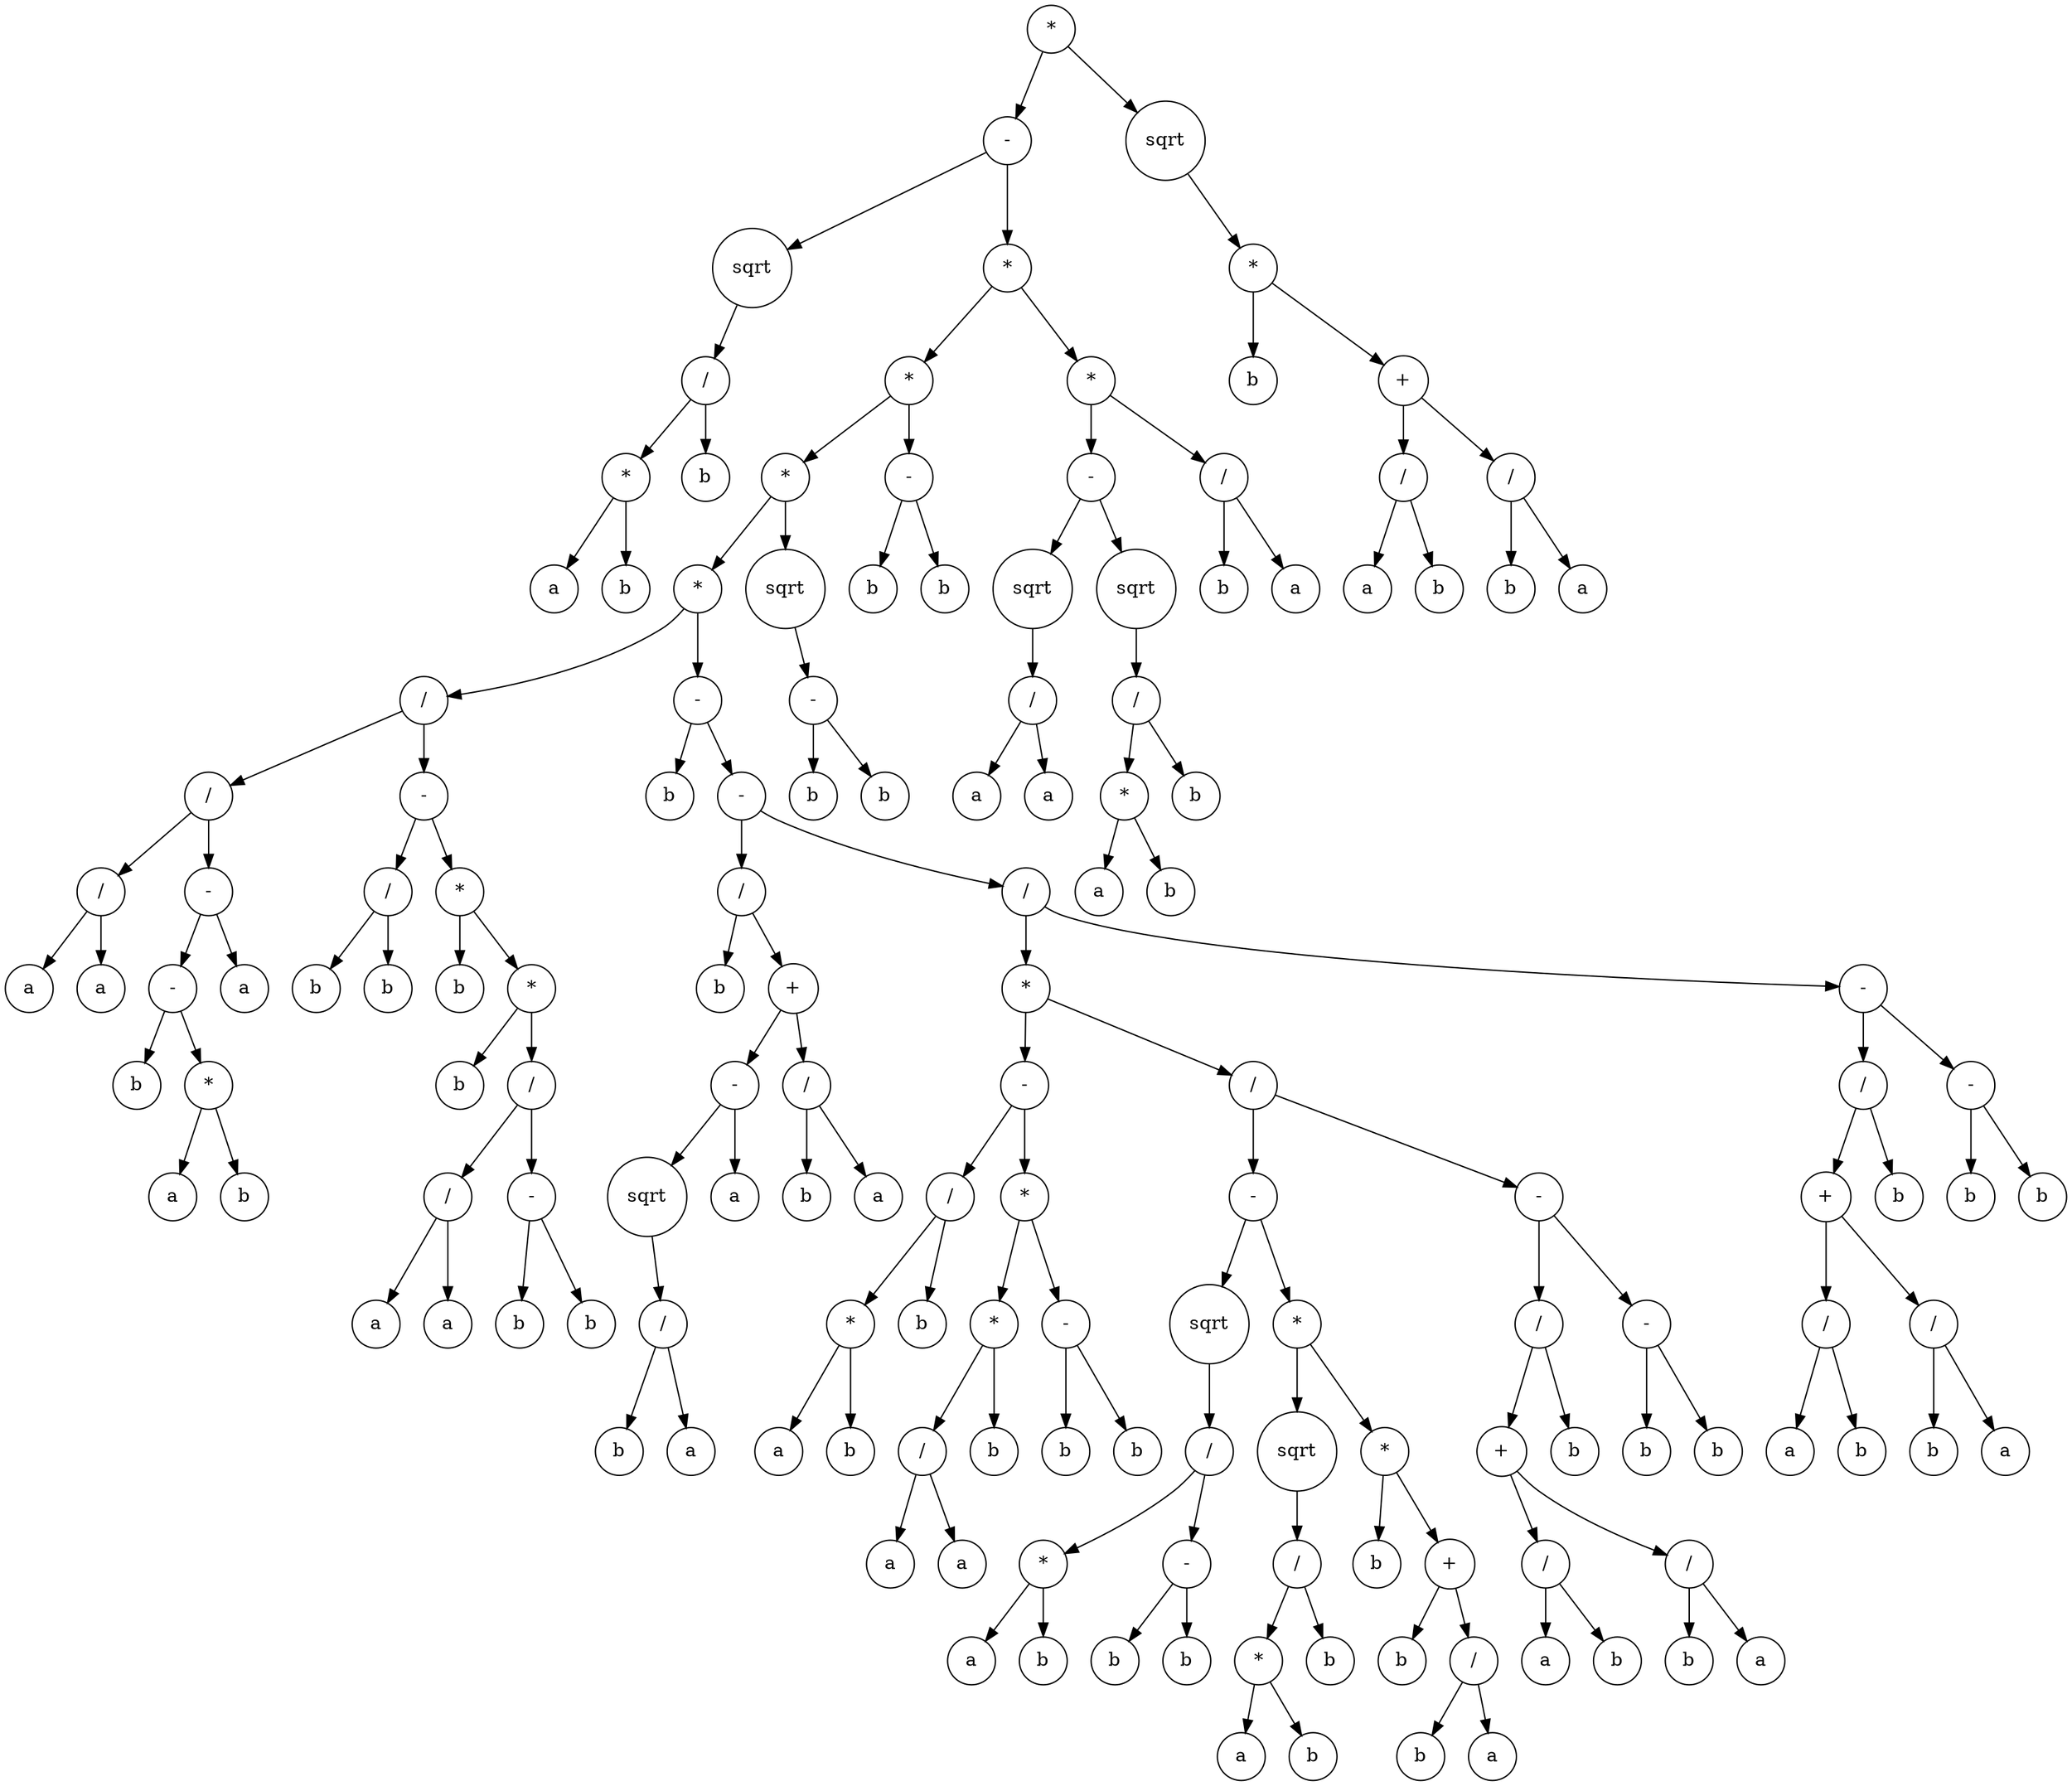 digraph g {
graph [ordering=out];
node [shape=circle];
n[label = "*"];
n0[label = "-"];
n00[label = "sqrt"];
n000[label = "/"];
n0000[label = "*"];
n00000[label = "a"];
n0000 -> n00000;
n00001[label = "b"];
n0000 -> n00001;
n000 -> n0000;
n0001[label = "b"];
n000 -> n0001;
n00 -> n000;
n0 -> n00;
n01[label = "*"];
n010[label = "*"];
n0100[label = "*"];
n01000[label = "*"];
n010000[label = "/"];
n0100000[label = "/"];
n01000000[label = "/"];
n010000000[label = "a"];
n01000000 -> n010000000;
n010000001[label = "a"];
n01000000 -> n010000001;
n0100000 -> n01000000;
n01000001[label = "-"];
n010000010[label = "-"];
n0100000100[label = "b"];
n010000010 -> n0100000100;
n0100000101[label = "*"];
n01000001010[label = "a"];
n0100000101 -> n01000001010;
n01000001011[label = "b"];
n0100000101 -> n01000001011;
n010000010 -> n0100000101;
n01000001 -> n010000010;
n010000011[label = "a"];
n01000001 -> n010000011;
n0100000 -> n01000001;
n010000 -> n0100000;
n0100001[label = "-"];
n01000010[label = "/"];
n010000100[label = "b"];
n01000010 -> n010000100;
n010000101[label = "b"];
n01000010 -> n010000101;
n0100001 -> n01000010;
n01000011[label = "*"];
n010000110[label = "b"];
n01000011 -> n010000110;
n010000111[label = "*"];
n0100001110[label = "b"];
n010000111 -> n0100001110;
n0100001111[label = "/"];
n01000011110[label = "/"];
n010000111100[label = "a"];
n01000011110 -> n010000111100;
n010000111101[label = "a"];
n01000011110 -> n010000111101;
n0100001111 -> n01000011110;
n01000011111[label = "-"];
n010000111110[label = "b"];
n01000011111 -> n010000111110;
n010000111111[label = "b"];
n01000011111 -> n010000111111;
n0100001111 -> n01000011111;
n010000111 -> n0100001111;
n01000011 -> n010000111;
n0100001 -> n01000011;
n010000 -> n0100001;
n01000 -> n010000;
n010001[label = "-"];
n0100010[label = "b"];
n010001 -> n0100010;
n0100011[label = "-"];
n01000110[label = "/"];
n010001100[label = "b"];
n01000110 -> n010001100;
n010001101[label = "+"];
n0100011010[label = "-"];
n01000110100[label = "sqrt"];
n010001101000[label = "/"];
n0100011010000[label = "b"];
n010001101000 -> n0100011010000;
n0100011010001[label = "a"];
n010001101000 -> n0100011010001;
n01000110100 -> n010001101000;
n0100011010 -> n01000110100;
n01000110101[label = "a"];
n0100011010 -> n01000110101;
n010001101 -> n0100011010;
n0100011011[label = "/"];
n01000110110[label = "b"];
n0100011011 -> n01000110110;
n01000110111[label = "a"];
n0100011011 -> n01000110111;
n010001101 -> n0100011011;
n01000110 -> n010001101;
n0100011 -> n01000110;
n01000111[label = "/"];
n010001110[label = "*"];
n0100011100[label = "-"];
n01000111000[label = "/"];
n010001110000[label = "*"];
n0100011100000[label = "a"];
n010001110000 -> n0100011100000;
n0100011100001[label = "b"];
n010001110000 -> n0100011100001;
n01000111000 -> n010001110000;
n010001110001[label = "b"];
n01000111000 -> n010001110001;
n0100011100 -> n01000111000;
n01000111001[label = "*"];
n010001110010[label = "*"];
n0100011100100[label = "/"];
n01000111001000[label = "a"];
n0100011100100 -> n01000111001000;
n01000111001001[label = "a"];
n0100011100100 -> n01000111001001;
n010001110010 -> n0100011100100;
n0100011100101[label = "b"];
n010001110010 -> n0100011100101;
n01000111001 -> n010001110010;
n010001110011[label = "-"];
n0100011100110[label = "b"];
n010001110011 -> n0100011100110;
n0100011100111[label = "b"];
n010001110011 -> n0100011100111;
n01000111001 -> n010001110011;
n0100011100 -> n01000111001;
n010001110 -> n0100011100;
n0100011101[label = "/"];
n01000111010[label = "-"];
n010001110100[label = "sqrt"];
n0100011101000[label = "/"];
n01000111010000[label = "*"];
n010001110100000[label = "a"];
n01000111010000 -> n010001110100000;
n010001110100001[label = "b"];
n01000111010000 -> n010001110100001;
n0100011101000 -> n01000111010000;
n01000111010001[label = "-"];
n010001110100010[label = "b"];
n01000111010001 -> n010001110100010;
n010001110100011[label = "b"];
n01000111010001 -> n010001110100011;
n0100011101000 -> n01000111010001;
n010001110100 -> n0100011101000;
n01000111010 -> n010001110100;
n010001110101[label = "*"];
n0100011101010[label = "sqrt"];
n01000111010100[label = "/"];
n010001110101000[label = "*"];
n0100011101010000[label = "a"];
n010001110101000 -> n0100011101010000;
n0100011101010001[label = "b"];
n010001110101000 -> n0100011101010001;
n01000111010100 -> n010001110101000;
n010001110101001[label = "b"];
n01000111010100 -> n010001110101001;
n0100011101010 -> n01000111010100;
n010001110101 -> n0100011101010;
n0100011101011[label = "*"];
n01000111010110[label = "b"];
n0100011101011 -> n01000111010110;
n01000111010111[label = "+"];
n010001110101110[label = "b"];
n01000111010111 -> n010001110101110;
n010001110101111[label = "/"];
n0100011101011110[label = "b"];
n010001110101111 -> n0100011101011110;
n0100011101011111[label = "a"];
n010001110101111 -> n0100011101011111;
n01000111010111 -> n010001110101111;
n0100011101011 -> n01000111010111;
n010001110101 -> n0100011101011;
n01000111010 -> n010001110101;
n0100011101 -> n01000111010;
n01000111011[label = "-"];
n010001110110[label = "/"];
n0100011101100[label = "+"];
n01000111011000[label = "/"];
n010001110110000[label = "a"];
n01000111011000 -> n010001110110000;
n010001110110001[label = "b"];
n01000111011000 -> n010001110110001;
n0100011101100 -> n01000111011000;
n01000111011001[label = "/"];
n010001110110010[label = "b"];
n01000111011001 -> n010001110110010;
n010001110110011[label = "a"];
n01000111011001 -> n010001110110011;
n0100011101100 -> n01000111011001;
n010001110110 -> n0100011101100;
n0100011101101[label = "b"];
n010001110110 -> n0100011101101;
n01000111011 -> n010001110110;
n010001110111[label = "-"];
n0100011101110[label = "b"];
n010001110111 -> n0100011101110;
n0100011101111[label = "b"];
n010001110111 -> n0100011101111;
n01000111011 -> n010001110111;
n0100011101 -> n01000111011;
n010001110 -> n0100011101;
n01000111 -> n010001110;
n010001111[label = "-"];
n0100011110[label = "/"];
n01000111100[label = "+"];
n010001111000[label = "/"];
n0100011110000[label = "a"];
n010001111000 -> n0100011110000;
n0100011110001[label = "b"];
n010001111000 -> n0100011110001;
n01000111100 -> n010001111000;
n010001111001[label = "/"];
n0100011110010[label = "b"];
n010001111001 -> n0100011110010;
n0100011110011[label = "a"];
n010001111001 -> n0100011110011;
n01000111100 -> n010001111001;
n0100011110 -> n01000111100;
n01000111101[label = "b"];
n0100011110 -> n01000111101;
n010001111 -> n0100011110;
n0100011111[label = "-"];
n01000111110[label = "b"];
n0100011111 -> n01000111110;
n01000111111[label = "b"];
n0100011111 -> n01000111111;
n010001111 -> n0100011111;
n01000111 -> n010001111;
n0100011 -> n01000111;
n010001 -> n0100011;
n01000 -> n010001;
n0100 -> n01000;
n01001[label = "sqrt"];
n010010[label = "-"];
n0100100[label = "b"];
n010010 -> n0100100;
n0100101[label = "b"];
n010010 -> n0100101;
n01001 -> n010010;
n0100 -> n01001;
n010 -> n0100;
n0101[label = "-"];
n01010[label = "b"];
n0101 -> n01010;
n01011[label = "b"];
n0101 -> n01011;
n010 -> n0101;
n01 -> n010;
n011[label = "*"];
n0110[label = "-"];
n01100[label = "sqrt"];
n011000[label = "/"];
n0110000[label = "a"];
n011000 -> n0110000;
n0110001[label = "a"];
n011000 -> n0110001;
n01100 -> n011000;
n0110 -> n01100;
n01101[label = "sqrt"];
n011010[label = "/"];
n0110100[label = "*"];
n01101000[label = "a"];
n0110100 -> n01101000;
n01101001[label = "b"];
n0110100 -> n01101001;
n011010 -> n0110100;
n0110101[label = "b"];
n011010 -> n0110101;
n01101 -> n011010;
n0110 -> n01101;
n011 -> n0110;
n0111[label = "/"];
n01110[label = "b"];
n0111 -> n01110;
n01111[label = "a"];
n0111 -> n01111;
n011 -> n0111;
n01 -> n011;
n0 -> n01;
n -> n0;
n1[label = "sqrt"];
n10[label = "*"];
n100[label = "b"];
n10 -> n100;
n101[label = "+"];
n1010[label = "/"];
n10100[label = "a"];
n1010 -> n10100;
n10101[label = "b"];
n1010 -> n10101;
n101 -> n1010;
n1011[label = "/"];
n10110[label = "b"];
n1011 -> n10110;
n10111[label = "a"];
n1011 -> n10111;
n101 -> n1011;
n10 -> n101;
n1 -> n10;
n -> n1;
}
